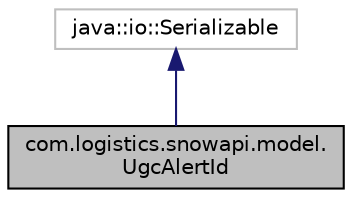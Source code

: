 digraph "com.logistics.snowapi.model.UgcAlertId"
{
 // LATEX_PDF_SIZE
  edge [fontname="Helvetica",fontsize="10",labelfontname="Helvetica",labelfontsize="10"];
  node [fontname="Helvetica",fontsize="10",shape=record];
  Node1 [label="com.logistics.snowapi.model.\lUgcAlertId",height=0.2,width=0.4,color="black", fillcolor="grey75", style="filled", fontcolor="black",tooltip=" "];
  Node2 -> Node1 [dir="back",color="midnightblue",fontsize="10",style="solid",fontname="Helvetica"];
  Node2 [label="java::io::Serializable",height=0.2,width=0.4,color="grey75", fillcolor="white", style="filled",tooltip=" "];
}
